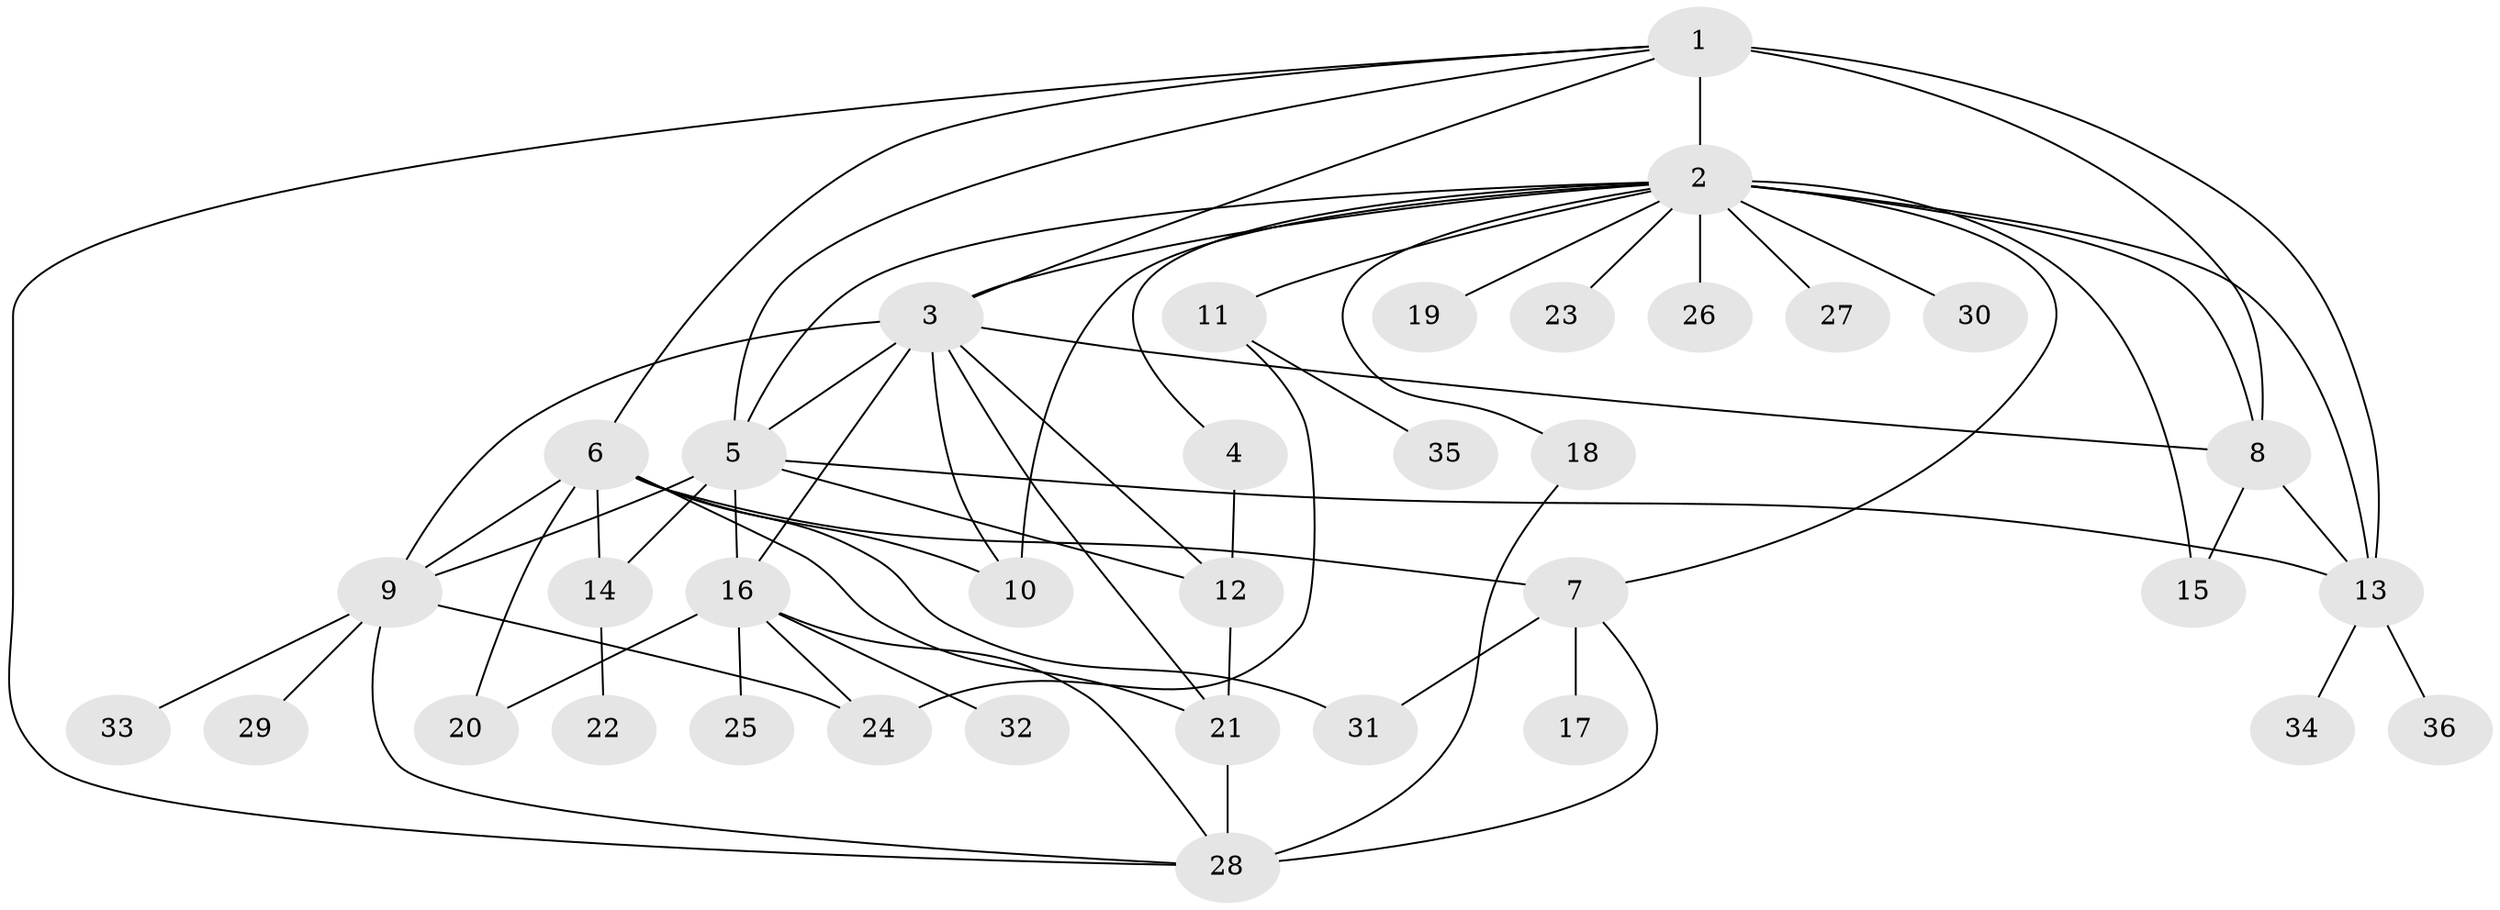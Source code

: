 // original degree distribution, {11: 0.028169014084507043, 21: 0.014084507042253521, 14: 0.014084507042253521, 2: 0.2535211267605634, 4: 0.09859154929577464, 9: 0.014084507042253521, 6: 0.028169014084507043, 8: 0.014084507042253521, 3: 0.08450704225352113, 1: 0.4084507042253521, 5: 0.04225352112676056}
// Generated by graph-tools (version 1.1) at 2025/35/03/09/25 02:35:29]
// undirected, 36 vertices, 64 edges
graph export_dot {
graph [start="1"]
  node [color=gray90,style=filled];
  1;
  2;
  3;
  4;
  5;
  6;
  7;
  8;
  9;
  10;
  11;
  12;
  13;
  14;
  15;
  16;
  17;
  18;
  19;
  20;
  21;
  22;
  23;
  24;
  25;
  26;
  27;
  28;
  29;
  30;
  31;
  32;
  33;
  34;
  35;
  36;
  1 -- 2 [weight=1.0];
  1 -- 3 [weight=1.0];
  1 -- 5 [weight=1.0];
  1 -- 6 [weight=1.0];
  1 -- 8 [weight=1.0];
  1 -- 13 [weight=3.0];
  1 -- 28 [weight=1.0];
  2 -- 3 [weight=1.0];
  2 -- 4 [weight=1.0];
  2 -- 5 [weight=1.0];
  2 -- 7 [weight=1.0];
  2 -- 8 [weight=2.0];
  2 -- 10 [weight=1.0];
  2 -- 11 [weight=1.0];
  2 -- 13 [weight=2.0];
  2 -- 15 [weight=1.0];
  2 -- 18 [weight=1.0];
  2 -- 19 [weight=1.0];
  2 -- 23 [weight=1.0];
  2 -- 26 [weight=1.0];
  2 -- 27 [weight=1.0];
  2 -- 30 [weight=1.0];
  3 -- 5 [weight=1.0];
  3 -- 8 [weight=4.0];
  3 -- 9 [weight=1.0];
  3 -- 10 [weight=1.0];
  3 -- 12 [weight=1.0];
  3 -- 16 [weight=1.0];
  3 -- 21 [weight=1.0];
  4 -- 12 [weight=2.0];
  5 -- 9 [weight=1.0];
  5 -- 12 [weight=1.0];
  5 -- 13 [weight=1.0];
  5 -- 14 [weight=1.0];
  5 -- 16 [weight=1.0];
  6 -- 7 [weight=1.0];
  6 -- 9 [weight=1.0];
  6 -- 10 [weight=1.0];
  6 -- 14 [weight=1.0];
  6 -- 20 [weight=1.0];
  6 -- 21 [weight=1.0];
  6 -- 31 [weight=1.0];
  7 -- 17 [weight=1.0];
  7 -- 28 [weight=1.0];
  7 -- 31 [weight=1.0];
  8 -- 13 [weight=1.0];
  8 -- 15 [weight=1.0];
  9 -- 24 [weight=1.0];
  9 -- 28 [weight=1.0];
  9 -- 29 [weight=1.0];
  9 -- 33 [weight=1.0];
  11 -- 24 [weight=1.0];
  11 -- 35 [weight=1.0];
  12 -- 21 [weight=1.0];
  13 -- 34 [weight=1.0];
  13 -- 36 [weight=1.0];
  14 -- 22 [weight=1.0];
  16 -- 20 [weight=3.0];
  16 -- 24 [weight=1.0];
  16 -- 25 [weight=1.0];
  16 -- 28 [weight=2.0];
  16 -- 32 [weight=2.0];
  18 -- 28 [weight=1.0];
  21 -- 28 [weight=3.0];
}
